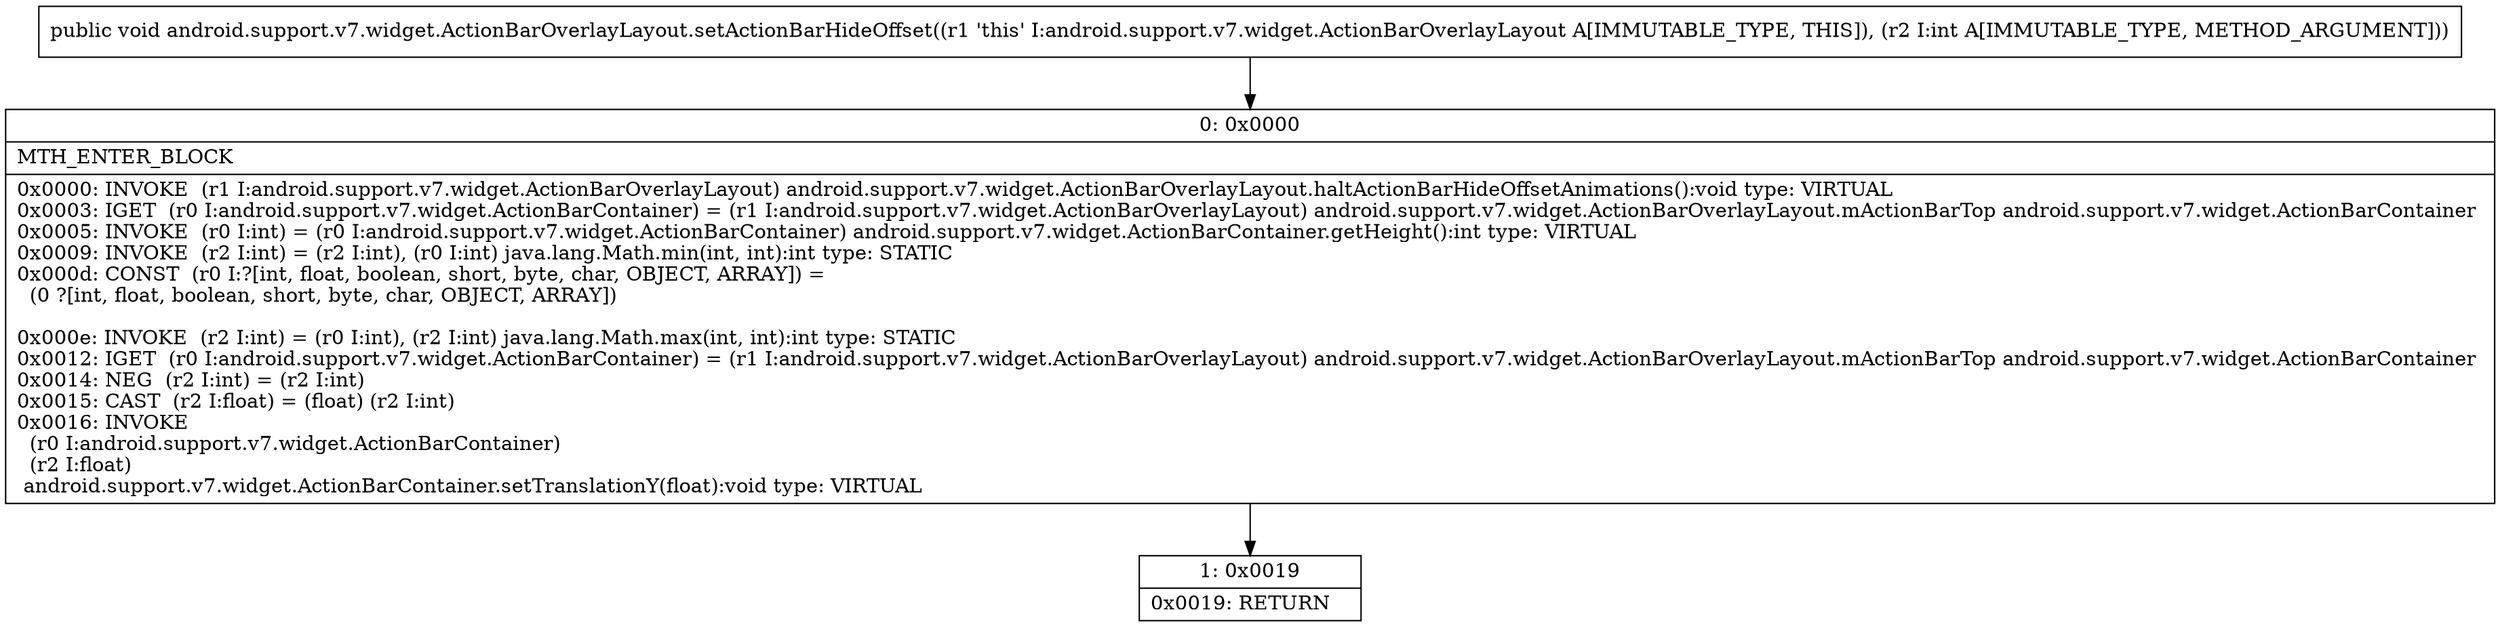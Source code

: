 digraph "CFG forandroid.support.v7.widget.ActionBarOverlayLayout.setActionBarHideOffset(I)V" {
Node_0 [shape=record,label="{0\:\ 0x0000|MTH_ENTER_BLOCK\l|0x0000: INVOKE  (r1 I:android.support.v7.widget.ActionBarOverlayLayout) android.support.v7.widget.ActionBarOverlayLayout.haltActionBarHideOffsetAnimations():void type: VIRTUAL \l0x0003: IGET  (r0 I:android.support.v7.widget.ActionBarContainer) = (r1 I:android.support.v7.widget.ActionBarOverlayLayout) android.support.v7.widget.ActionBarOverlayLayout.mActionBarTop android.support.v7.widget.ActionBarContainer \l0x0005: INVOKE  (r0 I:int) = (r0 I:android.support.v7.widget.ActionBarContainer) android.support.v7.widget.ActionBarContainer.getHeight():int type: VIRTUAL \l0x0009: INVOKE  (r2 I:int) = (r2 I:int), (r0 I:int) java.lang.Math.min(int, int):int type: STATIC \l0x000d: CONST  (r0 I:?[int, float, boolean, short, byte, char, OBJECT, ARRAY]) = \l  (0 ?[int, float, boolean, short, byte, char, OBJECT, ARRAY])\l \l0x000e: INVOKE  (r2 I:int) = (r0 I:int), (r2 I:int) java.lang.Math.max(int, int):int type: STATIC \l0x0012: IGET  (r0 I:android.support.v7.widget.ActionBarContainer) = (r1 I:android.support.v7.widget.ActionBarOverlayLayout) android.support.v7.widget.ActionBarOverlayLayout.mActionBarTop android.support.v7.widget.ActionBarContainer \l0x0014: NEG  (r2 I:int) = (r2 I:int) \l0x0015: CAST  (r2 I:float) = (float) (r2 I:int) \l0x0016: INVOKE  \l  (r0 I:android.support.v7.widget.ActionBarContainer)\l  (r2 I:float)\l android.support.v7.widget.ActionBarContainer.setTranslationY(float):void type: VIRTUAL \l}"];
Node_1 [shape=record,label="{1\:\ 0x0019|0x0019: RETURN   \l}"];
MethodNode[shape=record,label="{public void android.support.v7.widget.ActionBarOverlayLayout.setActionBarHideOffset((r1 'this' I:android.support.v7.widget.ActionBarOverlayLayout A[IMMUTABLE_TYPE, THIS]), (r2 I:int A[IMMUTABLE_TYPE, METHOD_ARGUMENT])) }"];
MethodNode -> Node_0;
Node_0 -> Node_1;
}

